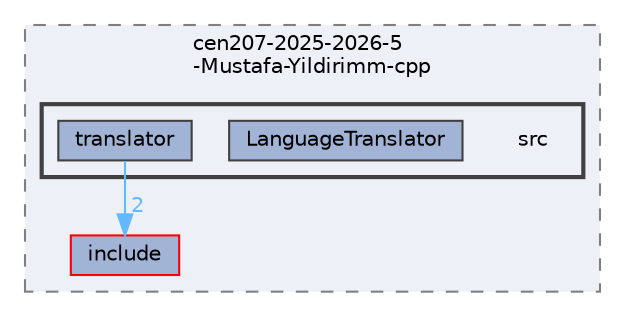 digraph "C:/Users/ahmet/OneDrive/Masaüstü/DataStructure/cen207-2025-2026-5-Mustafa-Yildirimm-cpp/src"
{
 // INTERACTIVE_SVG=YES
 // LATEX_PDF_SIZE
  bgcolor="transparent";
  edge [fontname=Helvetica,fontsize=10,labelfontname=Helvetica,labelfontsize=10];
  node [fontname=Helvetica,fontsize=10,shape=box,height=0.2,width=0.4];
  compound=true
  subgraph clusterdir_b00da2fab6b604b485869b7d5702ce53 {
    graph [ bgcolor="#edf0f7", pencolor="grey50", label="cen207-2025-2026-5\l-Mustafa-Yildirimm-cpp", fontname=Helvetica,fontsize=10 style="filled,dashed", URL="dir_b00da2fab6b604b485869b7d5702ce53.html",tooltip=""]
  dir_4dfc6c6bb4cb5cc6e762107be17038e6 [label="include", fillcolor="#a2b4d6", color="red", style="filled", URL="dir_4dfc6c6bb4cb5cc6e762107be17038e6.html",tooltip=""];
  subgraph clusterdir_235080e4fc6f8d1f814973dc40d3997a {
    graph [ bgcolor="#edf0f7", pencolor="grey25", label="", fontname=Helvetica,fontsize=10 style="filled,bold", URL="dir_235080e4fc6f8d1f814973dc40d3997a.html",tooltip=""]
    dir_235080e4fc6f8d1f814973dc40d3997a [shape=plaintext, label="src"];
  dir_5431b0836e57081f3cb143650271ef05 [label="LanguageTranslator", fillcolor="#a2b4d6", color="grey25", style="filled", URL="dir_5431b0836e57081f3cb143650271ef05.html",tooltip=""];
  dir_b83ed387cd3bb998e500a8fe99c544d9 [label="translator", fillcolor="#a2b4d6", color="grey25", style="filled", URL="dir_b83ed387cd3bb998e500a8fe99c544d9.html",tooltip=""];
  }
  }
  dir_b83ed387cd3bb998e500a8fe99c544d9->dir_4dfc6c6bb4cb5cc6e762107be17038e6 [headlabel="2", labeldistance=1.5 headhref="dir_000008_000004.html" href="dir_000008_000004.html" color="steelblue1" fontcolor="steelblue1"];
}
